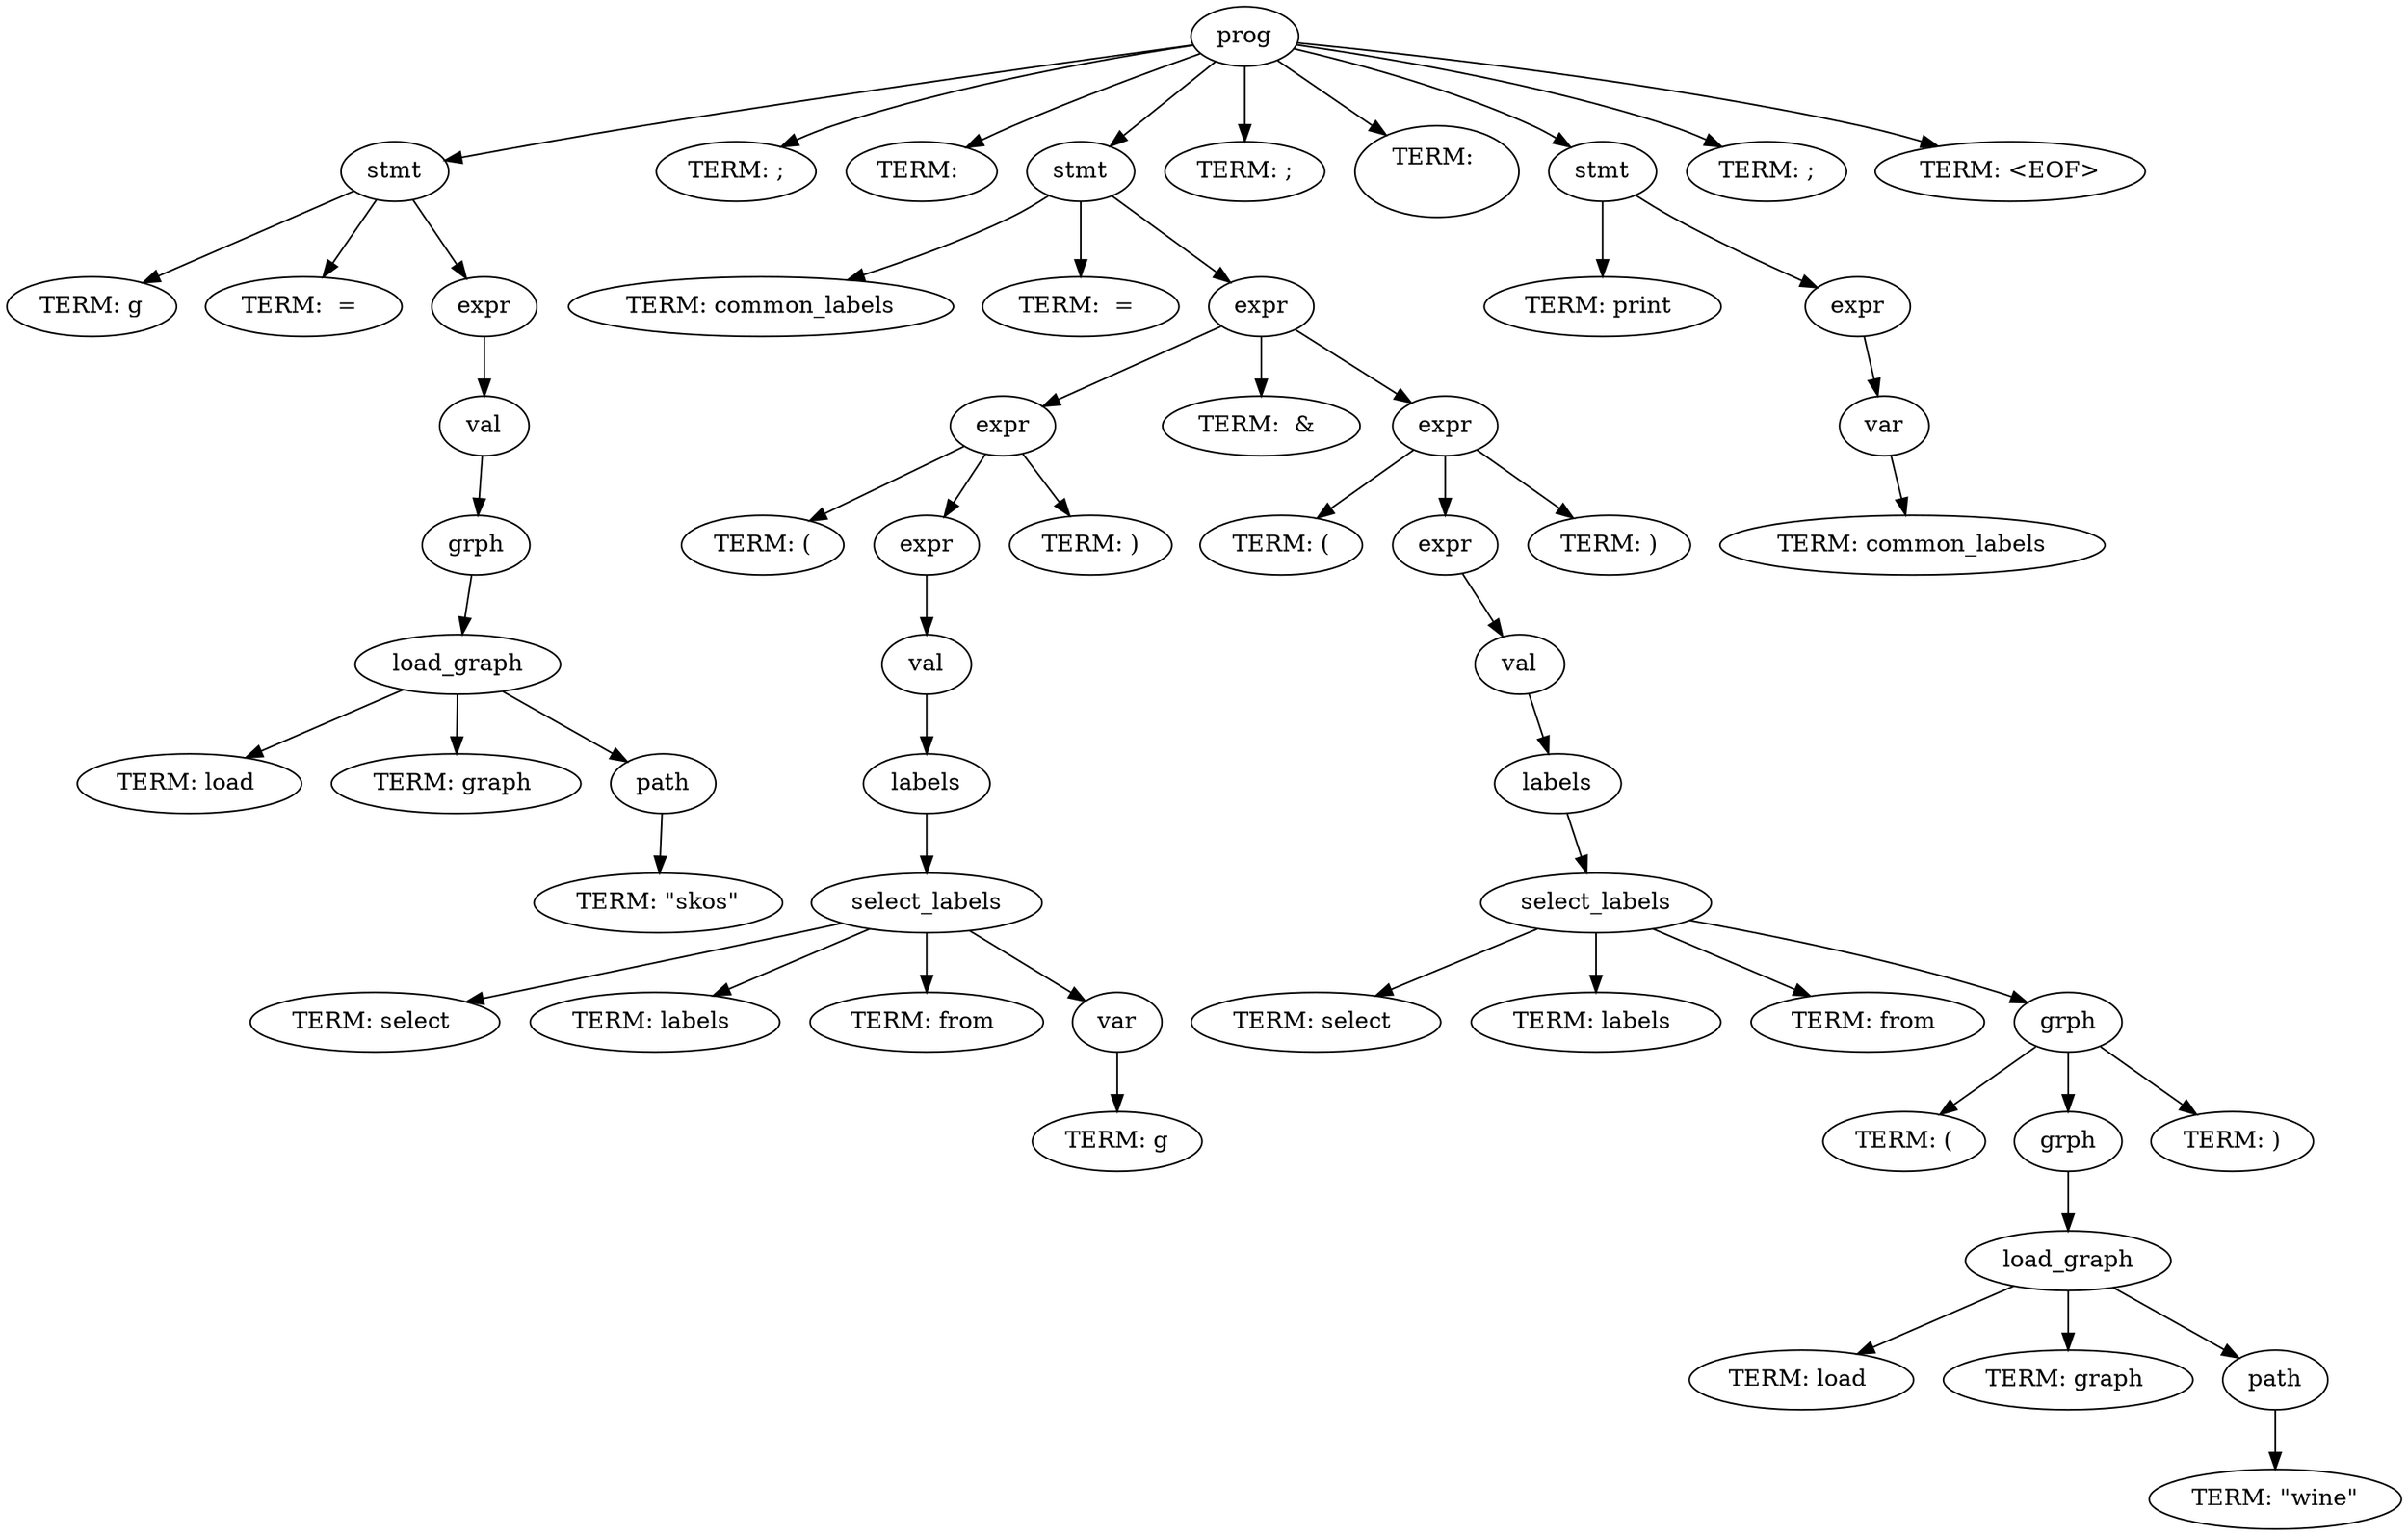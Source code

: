 digraph tree {
1 [label=prog];
1 -> 2;
2 [label=stmt];
2 -> 3;
3 [label="TERM: g"];
2 -> 4;
4 [label="TERM:  = "];
2 -> 5;
5 [label=expr];
5 -> 6;
6 [label=val];
6 -> 7;
7 [label=grph];
7 -> 8;
8 [label=load_graph];
8 -> 9;
9 [label="TERM: load "];
8 -> 10;
10 [label="TERM: graph "];
8 -> 11;
11 [label=path];
11 -> 12;
12 [label="TERM: \"skos\""];
1 -> 13;
13 [label="TERM: ;"];
1 -> 14;
14 [label="TERM: \n"];
1 -> 15;
15 [label=stmt];
15 -> 16;
16 [label="TERM: common_labels"];
15 -> 17;
17 [label="TERM:  = "];
15 -> 18;
18 [label=expr];
18 -> 19;
19 [label=expr];
19 -> 20;
20 [label="TERM: ("];
19 -> 21;
21 [label=expr];
21 -> 22;
22 [label=val];
22 -> 23;
23 [label=labels];
23 -> 24;
24 [label=select_labels];
24 -> 25;
25 [label="TERM: select "];
24 -> 26;
26 [label="TERM: labels "];
24 -> 27;
27 [label="TERM: from "];
24 -> 28;
28 [label=var];
28 -> 29;
29 [label="TERM: g"];
19 -> 30;
30 [label="TERM: )"];
18 -> 31;
31 [label="TERM:  & "];
18 -> 32;
32 [label=expr];
32 -> 33;
33 [label="TERM: ("];
32 -> 34;
34 [label=expr];
34 -> 35;
35 [label=val];
35 -> 36;
36 [label=labels];
36 -> 37;
37 [label=select_labels];
37 -> 38;
38 [label="TERM: select "];
37 -> 39;
39 [label="TERM: labels "];
37 -> 40;
40 [label="TERM: from "];
37 -> 41;
41 [label=grph];
41 -> 42;
42 [label="TERM: ("];
41 -> 43;
43 [label=grph];
43 -> 44;
44 [label=load_graph];
44 -> 45;
45 [label="TERM: load "];
44 -> 46;
46 [label="TERM: graph "];
44 -> 47;
47 [label=path];
47 -> 48;
48 [label="TERM: \"wine\""];
41 -> 49;
49 [label="TERM: )"];
32 -> 50;
50 [label="TERM: )"];
1 -> 51;
51 [label="TERM: ;"];
1 -> 52;
52 [label="TERM: \n\n"];
1 -> 53;
53 [label=stmt];
53 -> 54;
54 [label="TERM: print "];
53 -> 55;
55 [label=expr];
55 -> 56;
56 [label=var];
56 -> 57;
57 [label="TERM: common_labels"];
1 -> 58;
58 [label="TERM: ;"];
1 -> 59;
59 [label="TERM: <EOF>"];
}
